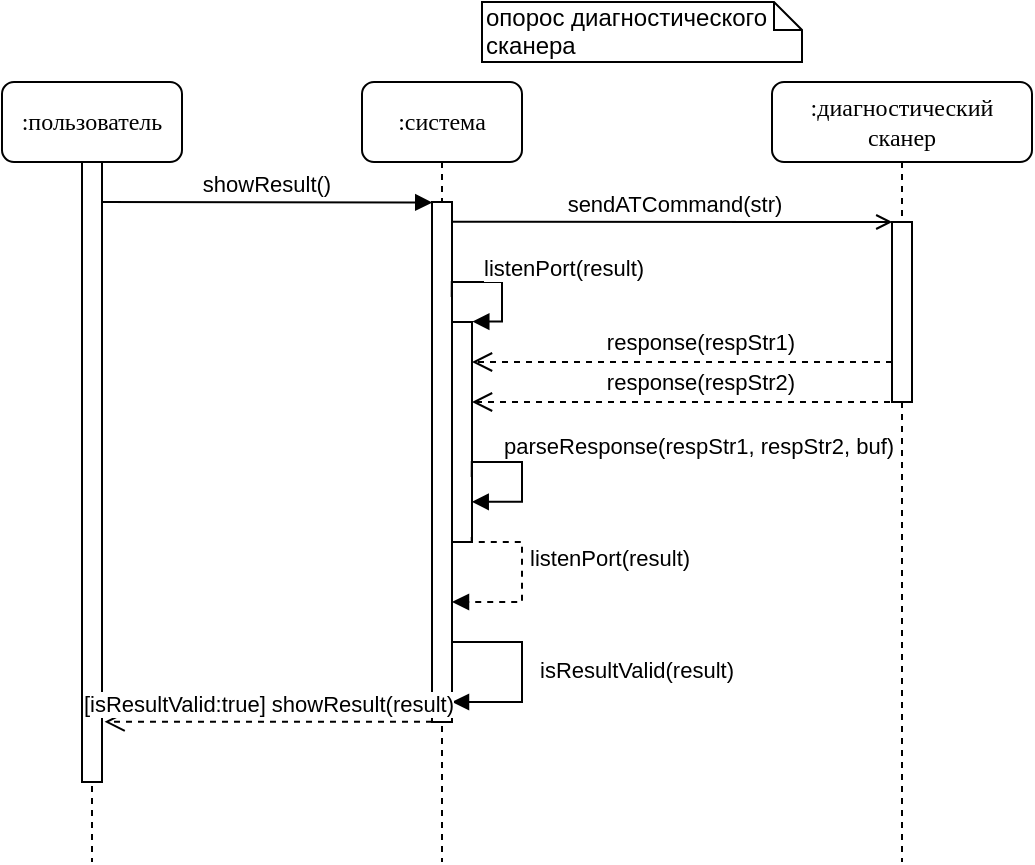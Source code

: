 <mxfile version="13.1.3" type="device"><diagram name="Page-1" id="13e1069c-82ec-6db2-03f1-153e76fe0fe0"><mxGraphModel dx="934" dy="489" grid="1" gridSize="10" guides="1" tooltips="1" connect="1" arrows="1" fold="1" page="1" pageScale="1" pageWidth="1100" pageHeight="850" background="#ffffff" math="0" shadow="0"><root><mxCell id="0"/><mxCell id="1" parent="0"/><mxCell id="7baba1c4bc27f4b0-8" value=":система" style="shape=umlLifeline;perimeter=lifelinePerimeter;whiteSpace=wrap;html=1;container=1;collapsible=0;recursiveResize=0;outlineConnect=0;rounded=1;shadow=0;comic=0;labelBackgroundColor=none;strokeWidth=1;fontFamily=Verdana;fontSize=12;align=center;" parent="1" vertex="1"><mxGeometry x="190" y="40" width="80" height="390" as="geometry"/></mxCell><mxCell id="9_hYXOI3hPLwIpcnb3W7-1" value="" style="html=1;points=[];perimeter=orthogonalPerimeter;" vertex="1" parent="7baba1c4bc27f4b0-8"><mxGeometry x="35" y="60" width="10" height="260" as="geometry"/></mxCell><mxCell id="9_hYXOI3hPLwIpcnb3W7-5" value="" style="html=1;points=[];perimeter=orthogonalPerimeter;" vertex="1" parent="7baba1c4bc27f4b0-8"><mxGeometry x="45" y="120" width="10" height="110" as="geometry"/></mxCell><mxCell id="9_hYXOI3hPLwIpcnb3W7-12" value="isResultValid(result)" style="edgeStyle=orthogonalEdgeStyle;html=1;align=left;spacingLeft=2;endArrow=block;rounded=0;" edge="1" parent="7baba1c4bc27f4b0-8" target="9_hYXOI3hPLwIpcnb3W7-1"><mxGeometry x="0.045" y="5" relative="1" as="geometry"><mxPoint x="45" y="288" as="sourcePoint"/><Array as="points"><mxPoint x="45" y="280"/><mxPoint x="80" y="280"/><mxPoint x="80" y="310"/></Array><mxPoint x="60.15" y="299.98" as="targetPoint"/><mxPoint as="offset"/></mxGeometry></mxCell><mxCell id="qJ1ivzkios0guohOHTme-3" value="опорос диагностического сканера" style="shape=note;whiteSpace=wrap;html=1;size=14;verticalAlign=top;align=left;spacingTop=-6;" parent="1" vertex="1"><mxGeometry x="250" width="160" height="30" as="geometry"/></mxCell><mxCell id="qJ1ivzkios0guohOHTme-13" value="listenPort(result)" style="edgeStyle=orthogonalEdgeStyle;html=1;align=left;spacingLeft=2;endArrow=block;rounded=0;entryX=1.015;entryY=-0.002;exitX=1;exitY=0.204;exitDx=0;exitDy=0;exitPerimeter=0;entryDx=0;entryDy=0;entryPerimeter=0;" parent="1" edge="1" target="9_hYXOI3hPLwIpcnb3W7-5"><mxGeometry x="-0.906" y="-7" relative="1" as="geometry"><mxPoint x="234.862" y="147.49" as="sourcePoint"/><Array as="points"><mxPoint x="235" y="140"/><mxPoint x="260" y="140"/><mxPoint x="260" y="160"/></Array><mxPoint x="234.862" y="159.904" as="targetPoint"/><mxPoint x="5" y="-12" as="offset"/></mxGeometry></mxCell><mxCell id="9_hYXOI3hPLwIpcnb3W7-4" value="parseResponse(respStr1, respStr2, buf)" style="edgeStyle=orthogonalEdgeStyle;html=1;align=left;spacingLeft=2;endArrow=block;rounded=0;entryX=1;entryY=0;exitX=1;exitY=0.204;exitDx=0;exitDy=0;exitPerimeter=0;" edge="1" parent="1"><mxGeometry x="-0.906" y="-7" relative="1" as="geometry"><mxPoint x="244.862" y="237.49" as="sourcePoint"/><Array as="points"><mxPoint x="245.0" y="230.01"/><mxPoint x="270" y="230.01"/><mxPoint x="270" y="250.01"/></Array><mxPoint x="244.862" y="249.904" as="targetPoint"/><mxPoint x="5" y="-12" as="offset"/></mxGeometry></mxCell><mxCell id="9_hYXOI3hPLwIpcnb3W7-6" value="" style="html=1;verticalAlign=bottom;endArrow=open;dashed=1;endSize=8;" edge="1" parent="1" target="9_hYXOI3hPLwIpcnb3W7-5"><mxGeometry relative="1" as="geometry"><mxPoint x="250" y="200" as="targetPoint"/><mxPoint x="460" y="200" as="sourcePoint"/><Array as="points"><mxPoint x="345" y="200"/></Array></mxGeometry></mxCell><mxCell id="9_hYXOI3hPLwIpcnb3W7-7" value="response(respStr2)" style="edgeLabel;html=1;align=center;verticalAlign=middle;resizable=0;points=[];" vertex="1" connectable="0" parent="9_hYXOI3hPLwIpcnb3W7-6"><mxGeometry x="0.739" y="85" relative="1" as="geometry"><mxPoint x="86" y="-95" as="offset"/></mxGeometry></mxCell><mxCell id="zzAvIdw1VE_OIreW-Dzm-16" value="" style="html=1;verticalAlign=bottom;endArrow=open;dashed=1;endSize=8;" parent="1" source="zzAvIdw1VE_OIreW-Dzm-14" target="9_hYXOI3hPLwIpcnb3W7-5" edge="1"><mxGeometry relative="1" as="geometry"><mxPoint x="250" y="190" as="targetPoint"/><Array as="points"><mxPoint x="340" y="180"/></Array></mxGeometry></mxCell><mxCell id="9_hYXOI3hPLwIpcnb3W7-3" value="response(respStr1)" style="edgeLabel;html=1;align=center;verticalAlign=middle;resizable=0;points=[];" vertex="1" connectable="0" parent="zzAvIdw1VE_OIreW-Dzm-16"><mxGeometry x="0.739" y="85" relative="1" as="geometry"><mxPoint x="86" y="-95" as="offset"/></mxGeometry></mxCell><mxCell id="7baba1c4bc27f4b0-2" value=":диагностический сканер" style="shape=umlLifeline;perimeter=lifelinePerimeter;whiteSpace=wrap;html=1;container=1;collapsible=0;recursiveResize=0;outlineConnect=0;rounded=1;shadow=0;comic=0;labelBackgroundColor=none;strokeWidth=1;fontFamily=Verdana;fontSize=12;align=center;" parent="1" vertex="1"><mxGeometry x="395" y="40" width="130" height="390" as="geometry"/></mxCell><mxCell id="zzAvIdw1VE_OIreW-Dzm-14" value="" style="html=1;points=[];perimeter=orthogonalPerimeter;" parent="7baba1c4bc27f4b0-2" vertex="1"><mxGeometry x="60" y="70" width="10" height="90" as="geometry"/></mxCell><mxCell id="9_hYXOI3hPLwIpcnb3W7-10" value="listenPort(result)" style="edgeStyle=orthogonalEdgeStyle;html=1;align=left;spacingLeft=2;endArrow=block;rounded=0;exitX=1;exitY=0.204;exitDx=0;exitDy=0;exitPerimeter=0;dashed=1;" edge="1" parent="1"><mxGeometry x="-0.228" relative="1" as="geometry"><mxPoint x="244.862" y="267.49" as="sourcePoint"/><Array as="points"><mxPoint x="245" y="270"/><mxPoint x="270" y="270"/><mxPoint x="270" y="300"/></Array><mxPoint x="235" y="300" as="targetPoint"/><mxPoint as="offset"/></mxGeometry></mxCell><mxCell id="9_hYXOI3hPLwIpcnb3W7-14" value=":пользователь" style="shape=umlLifeline;perimeter=lifelinePerimeter;whiteSpace=wrap;html=1;container=1;collapsible=0;recursiveResize=0;outlineConnect=0;rounded=1;shadow=0;comic=0;labelBackgroundColor=none;strokeWidth=1;fontFamily=Verdana;fontSize=12;align=center;" vertex="1" parent="1"><mxGeometry x="10" y="40" width="90" height="390" as="geometry"/></mxCell><mxCell id="9_hYXOI3hPLwIpcnb3W7-15" value="" style="html=1;points=[];perimeter=orthogonalPerimeter;" vertex="1" parent="9_hYXOI3hPLwIpcnb3W7-14"><mxGeometry x="40" y="40" width="10" height="310" as="geometry"/></mxCell><mxCell id="9_hYXOI3hPLwIpcnb3W7-19" value="[isResultValid:true] showResult(result)" style="html=1;verticalAlign=bottom;endArrow=open;dashed=1;endSize=8;entryX=1.129;entryY=0.903;entryDx=0;entryDy=0;entryPerimeter=0;" edge="1" parent="1" source="9_hYXOI3hPLwIpcnb3W7-1" target="9_hYXOI3hPLwIpcnb3W7-15"><mxGeometry relative="1" as="geometry"><mxPoint x="220" y="360" as="sourcePoint"/><mxPoint x="140" y="360" as="targetPoint"/></mxGeometry></mxCell><mxCell id="zzAvIdw1VE_OIreW-Dzm-11" value="sendATCommand(str)" style="html=1;verticalAlign=bottom;startArrow=none;startFill=0;endArrow=open;startSize=8;endFill=0;entryX=0.017;entryY=0;entryDx=0;entryDy=0;entryPerimeter=0;exitX=1.051;exitY=0.038;exitDx=0;exitDy=0;exitPerimeter=0;" parent="1" target="zzAvIdw1VE_OIreW-Dzm-14" edge="1" source="9_hYXOI3hPLwIpcnb3W7-1"><mxGeometry width="60" relative="1" as="geometry"><mxPoint x="230" y="110" as="sourcePoint"/><mxPoint x="450" y="109" as="targetPoint"/></mxGeometry></mxCell><mxCell id="9_hYXOI3hPLwIpcnb3W7-20" value="showResult()" style="html=1;verticalAlign=bottom;startArrow=none;startFill=0;endArrow=block;startSize=8;endFill=1;entryX=0.012;entryY=0.001;entryDx=0;entryDy=0;entryPerimeter=0;" edge="1" parent="1" target="9_hYXOI3hPLwIpcnb3W7-1"><mxGeometry width="60" relative="1" as="geometry"><mxPoint x="60" y="100" as="sourcePoint"/><mxPoint x="220" y="110" as="targetPoint"/></mxGeometry></mxCell></root></mxGraphModel></diagram></mxfile>